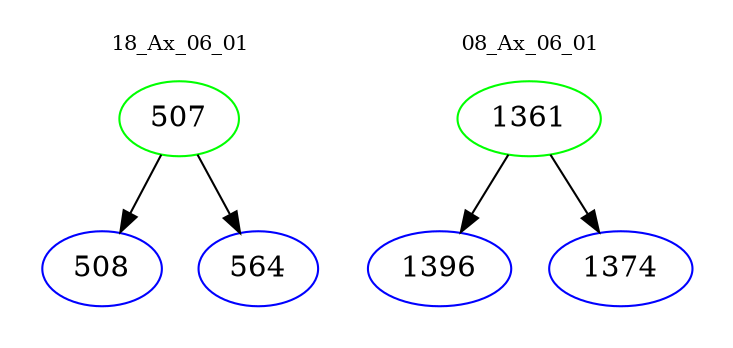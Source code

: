 digraph{
subgraph cluster_0 {
color = white
label = "18_Ax_06_01";
fontsize=10;
T0_507 [label="507", color="green"]
T0_507 -> T0_508 [color="black"]
T0_508 [label="508", color="blue"]
T0_507 -> T0_564 [color="black"]
T0_564 [label="564", color="blue"]
}
subgraph cluster_1 {
color = white
label = "08_Ax_06_01";
fontsize=10;
T1_1361 [label="1361", color="green"]
T1_1361 -> T1_1396 [color="black"]
T1_1396 [label="1396", color="blue"]
T1_1361 -> T1_1374 [color="black"]
T1_1374 [label="1374", color="blue"]
}
}
